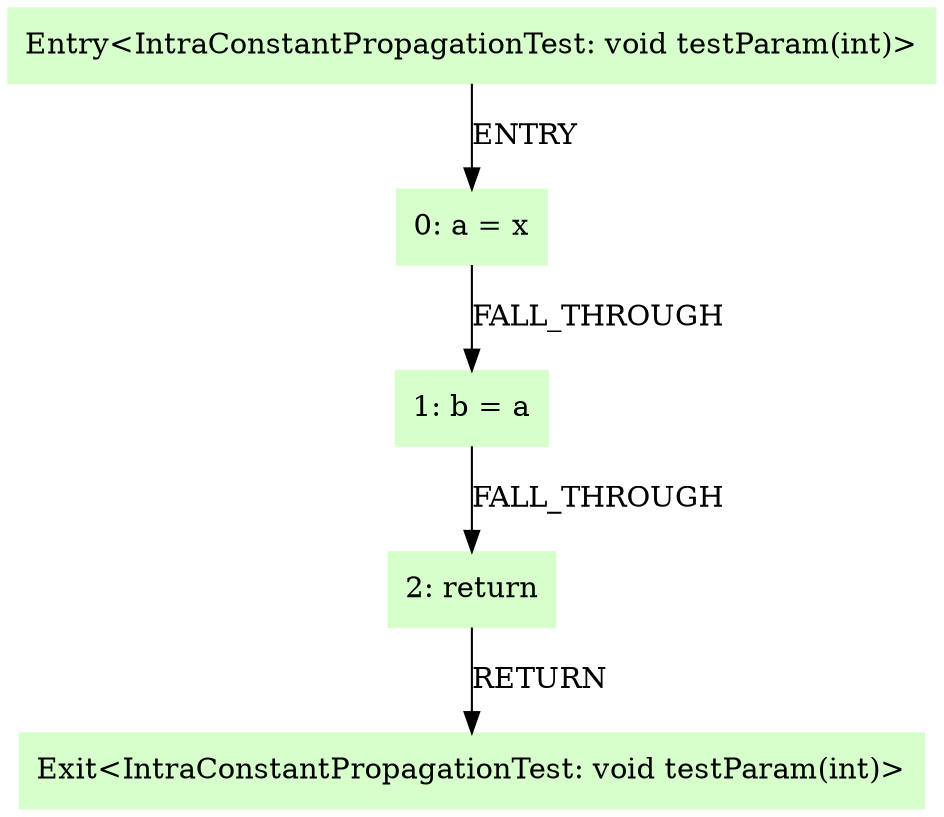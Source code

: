 digraph G {
  node [shape=box,color=".3 .2 1.0",style=filled,];
  "0" [label="Entry<IntraConstantPropagationTest: void testParam(int)>",];
  "1" [label="0: a = x",];
  "2" [label="1: b = a",];
  "3" [label="2: return",];
  "4" [label="Exit<IntraConstantPropagationTest: void testParam(int)>",];
  "0" -> "1" [label="ENTRY",];
  "1" -> "2" [label="FALL_THROUGH",];
  "2" -> "3" [label="FALL_THROUGH",];
  "3" -> "4" [label="RETURN",];
}
